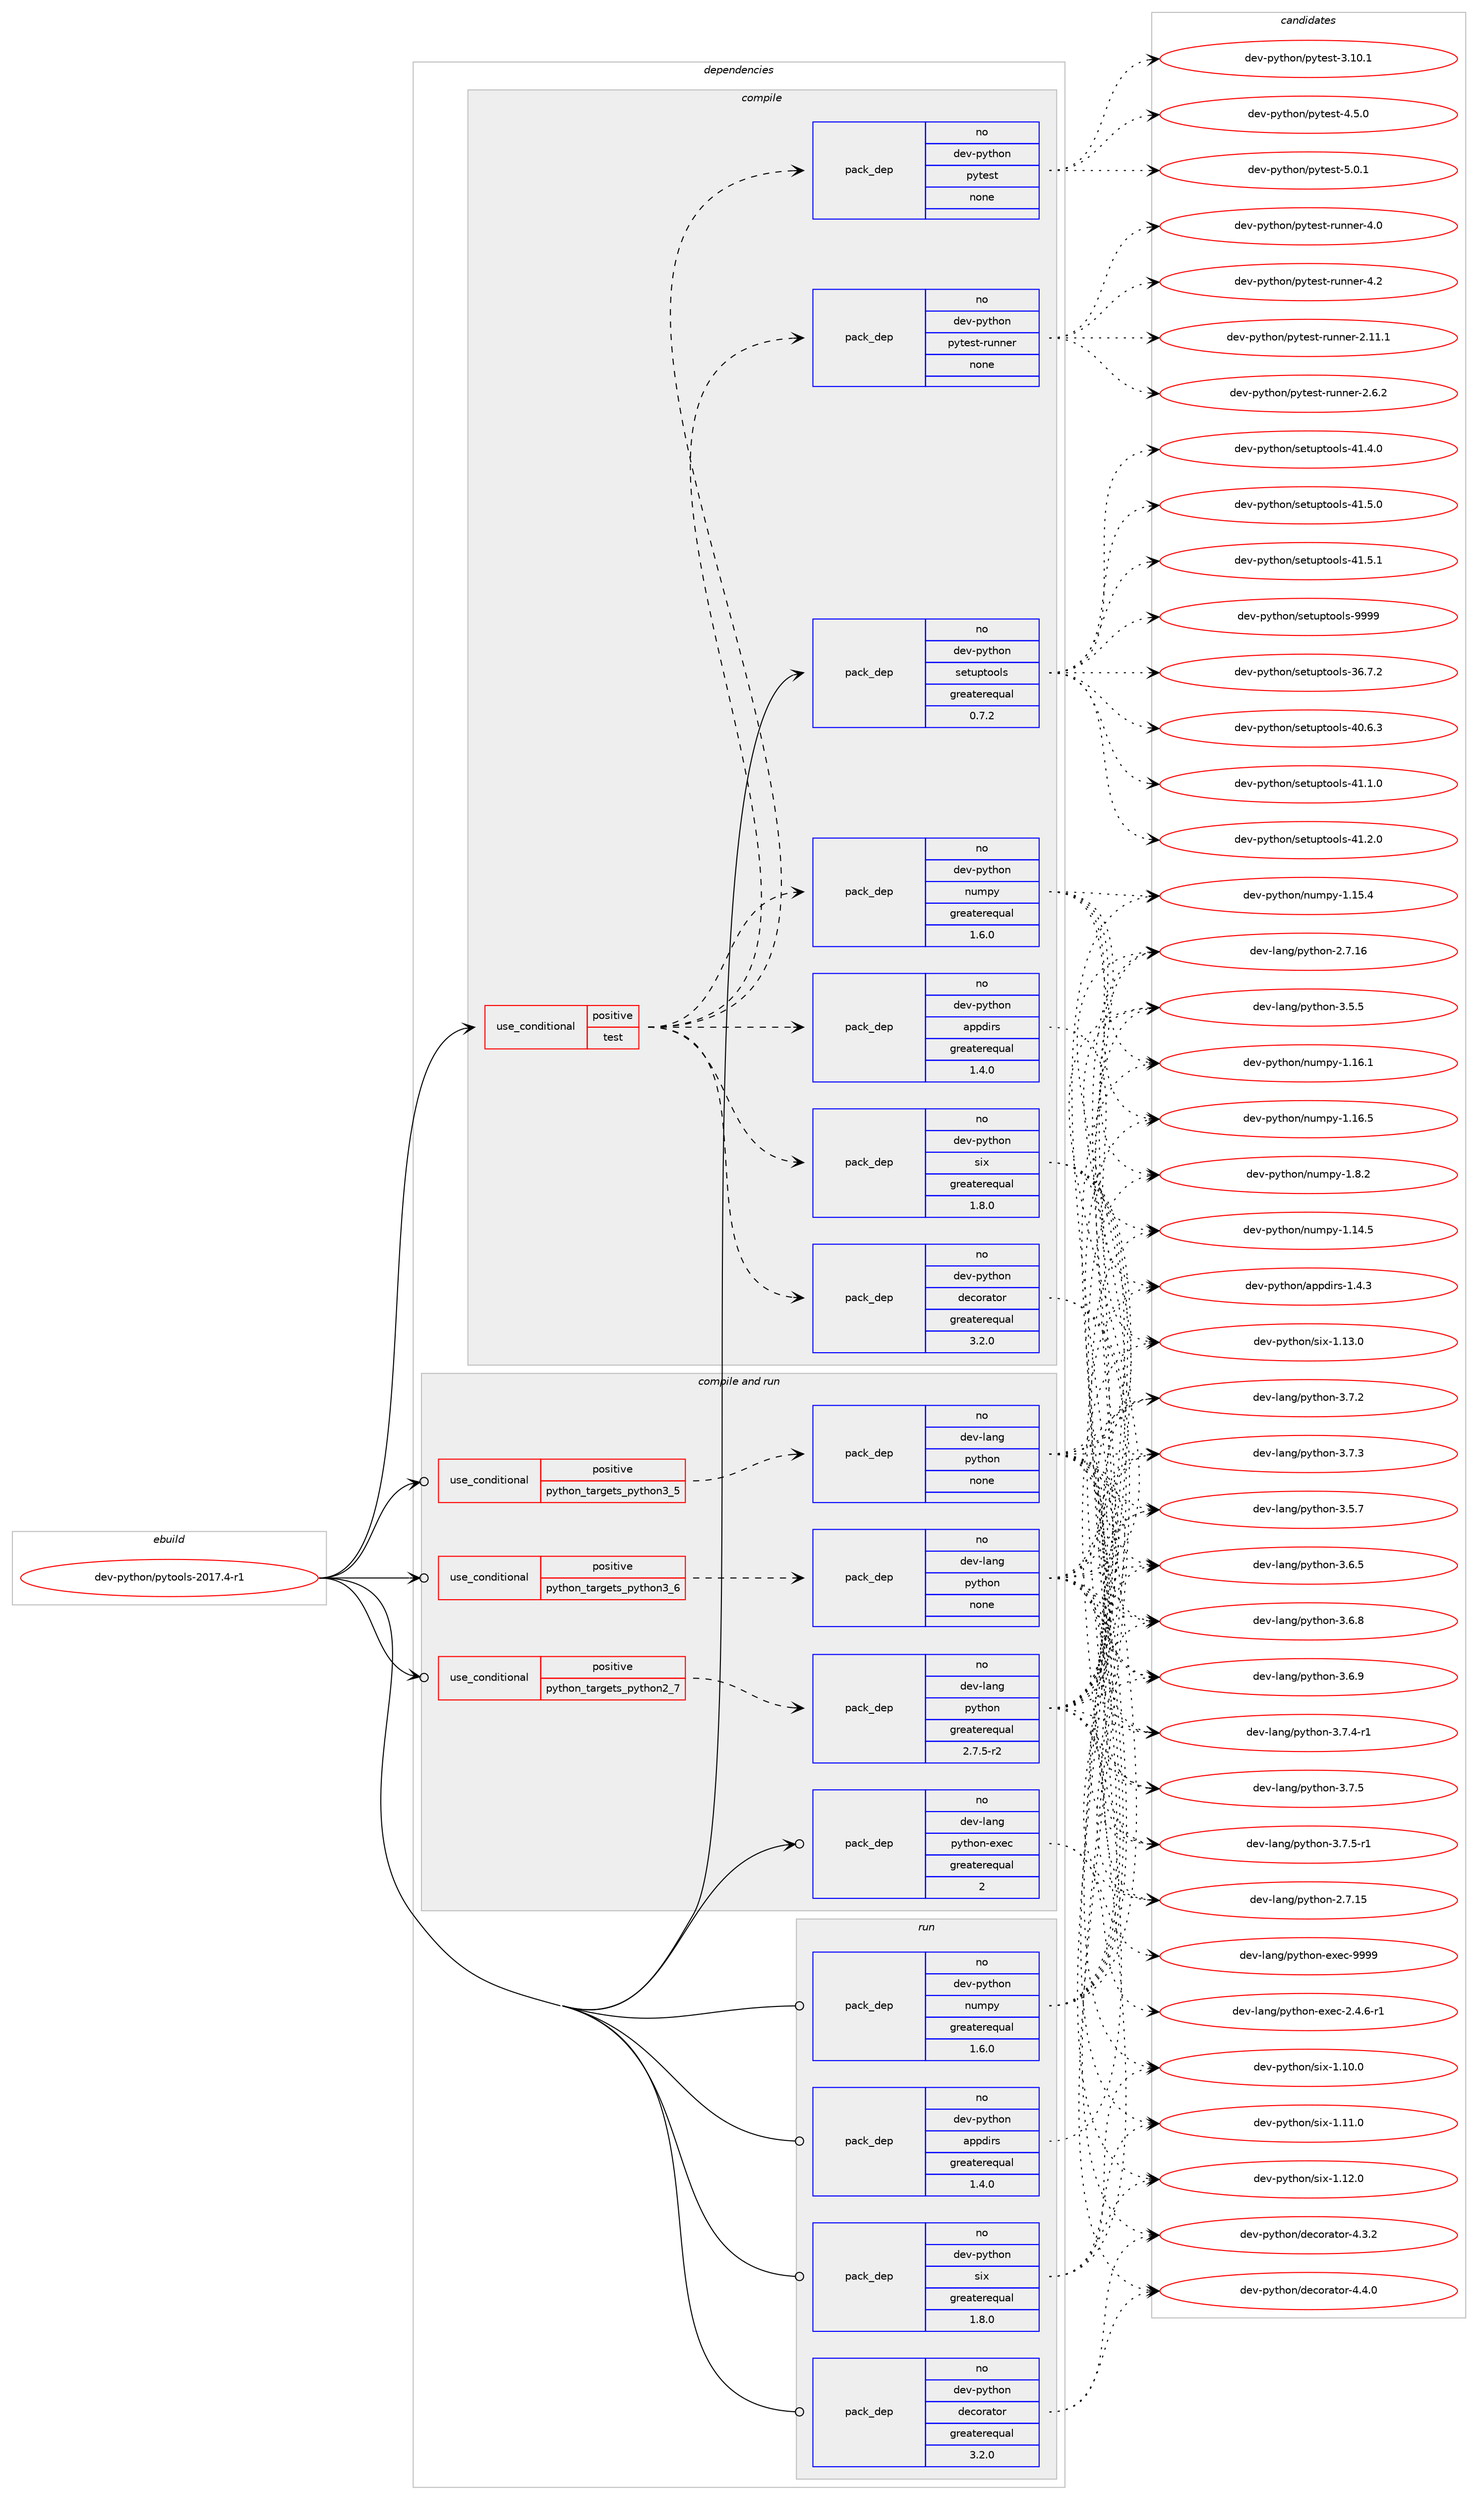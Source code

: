 digraph prolog {

# *************
# Graph options
# *************

newrank=true;
concentrate=true;
compound=true;
graph [rankdir=LR,fontname=Helvetica,fontsize=10,ranksep=1.5];#, ranksep=2.5, nodesep=0.2];
edge  [arrowhead=vee];
node  [fontname=Helvetica,fontsize=10];

# **********
# The ebuild
# **********

subgraph cluster_leftcol {
color=gray;
rank=same;
label=<<i>ebuild</i>>;
id [label="dev-python/pytools-2017.4-r1", color=red, width=4, href="../dev-python/pytools-2017.4-r1.svg"];
}

# ****************
# The dependencies
# ****************

subgraph cluster_midcol {
color=gray;
label=<<i>dependencies</i>>;
subgraph cluster_compile {
fillcolor="#eeeeee";
style=filled;
label=<<i>compile</i>>;
subgraph cond148087 {
dependency633548 [label=<<TABLE BORDER="0" CELLBORDER="1" CELLSPACING="0" CELLPADDING="4"><TR><TD ROWSPAN="3" CELLPADDING="10">use_conditional</TD></TR><TR><TD>positive</TD></TR><TR><TD>test</TD></TR></TABLE>>, shape=none, color=red];
subgraph pack473588 {
dependency633549 [label=<<TABLE BORDER="0" CELLBORDER="1" CELLSPACING="0" CELLPADDING="4" WIDTH="220"><TR><TD ROWSPAN="6" CELLPADDING="30">pack_dep</TD></TR><TR><TD WIDTH="110">no</TD></TR><TR><TD>dev-python</TD></TR><TR><TD>appdirs</TD></TR><TR><TD>greaterequal</TD></TR><TR><TD>1.4.0</TD></TR></TABLE>>, shape=none, color=blue];
}
dependency633548:e -> dependency633549:w [weight=20,style="dashed",arrowhead="vee"];
subgraph pack473589 {
dependency633550 [label=<<TABLE BORDER="0" CELLBORDER="1" CELLSPACING="0" CELLPADDING="4" WIDTH="220"><TR><TD ROWSPAN="6" CELLPADDING="30">pack_dep</TD></TR><TR><TD WIDTH="110">no</TD></TR><TR><TD>dev-python</TD></TR><TR><TD>decorator</TD></TR><TR><TD>greaterequal</TD></TR><TR><TD>3.2.0</TD></TR></TABLE>>, shape=none, color=blue];
}
dependency633548:e -> dependency633550:w [weight=20,style="dashed",arrowhead="vee"];
subgraph pack473590 {
dependency633551 [label=<<TABLE BORDER="0" CELLBORDER="1" CELLSPACING="0" CELLPADDING="4" WIDTH="220"><TR><TD ROWSPAN="6" CELLPADDING="30">pack_dep</TD></TR><TR><TD WIDTH="110">no</TD></TR><TR><TD>dev-python</TD></TR><TR><TD>numpy</TD></TR><TR><TD>greaterequal</TD></TR><TR><TD>1.6.0</TD></TR></TABLE>>, shape=none, color=blue];
}
dependency633548:e -> dependency633551:w [weight=20,style="dashed",arrowhead="vee"];
subgraph pack473591 {
dependency633552 [label=<<TABLE BORDER="0" CELLBORDER="1" CELLSPACING="0" CELLPADDING="4" WIDTH="220"><TR><TD ROWSPAN="6" CELLPADDING="30">pack_dep</TD></TR><TR><TD WIDTH="110">no</TD></TR><TR><TD>dev-python</TD></TR><TR><TD>six</TD></TR><TR><TD>greaterequal</TD></TR><TR><TD>1.8.0</TD></TR></TABLE>>, shape=none, color=blue];
}
dependency633548:e -> dependency633552:w [weight=20,style="dashed",arrowhead="vee"];
subgraph pack473592 {
dependency633553 [label=<<TABLE BORDER="0" CELLBORDER="1" CELLSPACING="0" CELLPADDING="4" WIDTH="220"><TR><TD ROWSPAN="6" CELLPADDING="30">pack_dep</TD></TR><TR><TD WIDTH="110">no</TD></TR><TR><TD>dev-python</TD></TR><TR><TD>pytest</TD></TR><TR><TD>none</TD></TR><TR><TD></TD></TR></TABLE>>, shape=none, color=blue];
}
dependency633548:e -> dependency633553:w [weight=20,style="dashed",arrowhead="vee"];
subgraph pack473593 {
dependency633554 [label=<<TABLE BORDER="0" CELLBORDER="1" CELLSPACING="0" CELLPADDING="4" WIDTH="220"><TR><TD ROWSPAN="6" CELLPADDING="30">pack_dep</TD></TR><TR><TD WIDTH="110">no</TD></TR><TR><TD>dev-python</TD></TR><TR><TD>pytest-runner</TD></TR><TR><TD>none</TD></TR><TR><TD></TD></TR></TABLE>>, shape=none, color=blue];
}
dependency633548:e -> dependency633554:w [weight=20,style="dashed",arrowhead="vee"];
}
id:e -> dependency633548:w [weight=20,style="solid",arrowhead="vee"];
subgraph pack473594 {
dependency633555 [label=<<TABLE BORDER="0" CELLBORDER="1" CELLSPACING="0" CELLPADDING="4" WIDTH="220"><TR><TD ROWSPAN="6" CELLPADDING="30">pack_dep</TD></TR><TR><TD WIDTH="110">no</TD></TR><TR><TD>dev-python</TD></TR><TR><TD>setuptools</TD></TR><TR><TD>greaterequal</TD></TR><TR><TD>0.7.2</TD></TR></TABLE>>, shape=none, color=blue];
}
id:e -> dependency633555:w [weight=20,style="solid",arrowhead="vee"];
}
subgraph cluster_compileandrun {
fillcolor="#eeeeee";
style=filled;
label=<<i>compile and run</i>>;
subgraph cond148088 {
dependency633556 [label=<<TABLE BORDER="0" CELLBORDER="1" CELLSPACING="0" CELLPADDING="4"><TR><TD ROWSPAN="3" CELLPADDING="10">use_conditional</TD></TR><TR><TD>positive</TD></TR><TR><TD>python_targets_python2_7</TD></TR></TABLE>>, shape=none, color=red];
subgraph pack473595 {
dependency633557 [label=<<TABLE BORDER="0" CELLBORDER="1" CELLSPACING="0" CELLPADDING="4" WIDTH="220"><TR><TD ROWSPAN="6" CELLPADDING="30">pack_dep</TD></TR><TR><TD WIDTH="110">no</TD></TR><TR><TD>dev-lang</TD></TR><TR><TD>python</TD></TR><TR><TD>greaterequal</TD></TR><TR><TD>2.7.5-r2</TD></TR></TABLE>>, shape=none, color=blue];
}
dependency633556:e -> dependency633557:w [weight=20,style="dashed",arrowhead="vee"];
}
id:e -> dependency633556:w [weight=20,style="solid",arrowhead="odotvee"];
subgraph cond148089 {
dependency633558 [label=<<TABLE BORDER="0" CELLBORDER="1" CELLSPACING="0" CELLPADDING="4"><TR><TD ROWSPAN="3" CELLPADDING="10">use_conditional</TD></TR><TR><TD>positive</TD></TR><TR><TD>python_targets_python3_5</TD></TR></TABLE>>, shape=none, color=red];
subgraph pack473596 {
dependency633559 [label=<<TABLE BORDER="0" CELLBORDER="1" CELLSPACING="0" CELLPADDING="4" WIDTH="220"><TR><TD ROWSPAN="6" CELLPADDING="30">pack_dep</TD></TR><TR><TD WIDTH="110">no</TD></TR><TR><TD>dev-lang</TD></TR><TR><TD>python</TD></TR><TR><TD>none</TD></TR><TR><TD></TD></TR></TABLE>>, shape=none, color=blue];
}
dependency633558:e -> dependency633559:w [weight=20,style="dashed",arrowhead="vee"];
}
id:e -> dependency633558:w [weight=20,style="solid",arrowhead="odotvee"];
subgraph cond148090 {
dependency633560 [label=<<TABLE BORDER="0" CELLBORDER="1" CELLSPACING="0" CELLPADDING="4"><TR><TD ROWSPAN="3" CELLPADDING="10">use_conditional</TD></TR><TR><TD>positive</TD></TR><TR><TD>python_targets_python3_6</TD></TR></TABLE>>, shape=none, color=red];
subgraph pack473597 {
dependency633561 [label=<<TABLE BORDER="0" CELLBORDER="1" CELLSPACING="0" CELLPADDING="4" WIDTH="220"><TR><TD ROWSPAN="6" CELLPADDING="30">pack_dep</TD></TR><TR><TD WIDTH="110">no</TD></TR><TR><TD>dev-lang</TD></TR><TR><TD>python</TD></TR><TR><TD>none</TD></TR><TR><TD></TD></TR></TABLE>>, shape=none, color=blue];
}
dependency633560:e -> dependency633561:w [weight=20,style="dashed",arrowhead="vee"];
}
id:e -> dependency633560:w [weight=20,style="solid",arrowhead="odotvee"];
subgraph pack473598 {
dependency633562 [label=<<TABLE BORDER="0" CELLBORDER="1" CELLSPACING="0" CELLPADDING="4" WIDTH="220"><TR><TD ROWSPAN="6" CELLPADDING="30">pack_dep</TD></TR><TR><TD WIDTH="110">no</TD></TR><TR><TD>dev-lang</TD></TR><TR><TD>python-exec</TD></TR><TR><TD>greaterequal</TD></TR><TR><TD>2</TD></TR></TABLE>>, shape=none, color=blue];
}
id:e -> dependency633562:w [weight=20,style="solid",arrowhead="odotvee"];
}
subgraph cluster_run {
fillcolor="#eeeeee";
style=filled;
label=<<i>run</i>>;
subgraph pack473599 {
dependency633563 [label=<<TABLE BORDER="0" CELLBORDER="1" CELLSPACING="0" CELLPADDING="4" WIDTH="220"><TR><TD ROWSPAN="6" CELLPADDING="30">pack_dep</TD></TR><TR><TD WIDTH="110">no</TD></TR><TR><TD>dev-python</TD></TR><TR><TD>appdirs</TD></TR><TR><TD>greaterequal</TD></TR><TR><TD>1.4.0</TD></TR></TABLE>>, shape=none, color=blue];
}
id:e -> dependency633563:w [weight=20,style="solid",arrowhead="odot"];
subgraph pack473600 {
dependency633564 [label=<<TABLE BORDER="0" CELLBORDER="1" CELLSPACING="0" CELLPADDING="4" WIDTH="220"><TR><TD ROWSPAN="6" CELLPADDING="30">pack_dep</TD></TR><TR><TD WIDTH="110">no</TD></TR><TR><TD>dev-python</TD></TR><TR><TD>decorator</TD></TR><TR><TD>greaterequal</TD></TR><TR><TD>3.2.0</TD></TR></TABLE>>, shape=none, color=blue];
}
id:e -> dependency633564:w [weight=20,style="solid",arrowhead="odot"];
subgraph pack473601 {
dependency633565 [label=<<TABLE BORDER="0" CELLBORDER="1" CELLSPACING="0" CELLPADDING="4" WIDTH="220"><TR><TD ROWSPAN="6" CELLPADDING="30">pack_dep</TD></TR><TR><TD WIDTH="110">no</TD></TR><TR><TD>dev-python</TD></TR><TR><TD>numpy</TD></TR><TR><TD>greaterequal</TD></TR><TR><TD>1.6.0</TD></TR></TABLE>>, shape=none, color=blue];
}
id:e -> dependency633565:w [weight=20,style="solid",arrowhead="odot"];
subgraph pack473602 {
dependency633566 [label=<<TABLE BORDER="0" CELLBORDER="1" CELLSPACING="0" CELLPADDING="4" WIDTH="220"><TR><TD ROWSPAN="6" CELLPADDING="30">pack_dep</TD></TR><TR><TD WIDTH="110">no</TD></TR><TR><TD>dev-python</TD></TR><TR><TD>six</TD></TR><TR><TD>greaterequal</TD></TR><TR><TD>1.8.0</TD></TR></TABLE>>, shape=none, color=blue];
}
id:e -> dependency633566:w [weight=20,style="solid",arrowhead="odot"];
}
}

# **************
# The candidates
# **************

subgraph cluster_choices {
rank=same;
color=gray;
label=<<i>candidates</i>>;

subgraph choice473588 {
color=black;
nodesep=1;
choice100101118451121211161041111104797112112100105114115454946524651 [label="dev-python/appdirs-1.4.3", color=red, width=4,href="../dev-python/appdirs-1.4.3.svg"];
dependency633549:e -> choice100101118451121211161041111104797112112100105114115454946524651:w [style=dotted,weight="100"];
}
subgraph choice473589 {
color=black;
nodesep=1;
choice10010111845112121116104111110471001019911111497116111114455246514650 [label="dev-python/decorator-4.3.2", color=red, width=4,href="../dev-python/decorator-4.3.2.svg"];
choice10010111845112121116104111110471001019911111497116111114455246524648 [label="dev-python/decorator-4.4.0", color=red, width=4,href="../dev-python/decorator-4.4.0.svg"];
dependency633550:e -> choice10010111845112121116104111110471001019911111497116111114455246514650:w [style=dotted,weight="100"];
dependency633550:e -> choice10010111845112121116104111110471001019911111497116111114455246524648:w [style=dotted,weight="100"];
}
subgraph choice473590 {
color=black;
nodesep=1;
choice100101118451121211161041111104711011710911212145494649524653 [label="dev-python/numpy-1.14.5", color=red, width=4,href="../dev-python/numpy-1.14.5.svg"];
choice100101118451121211161041111104711011710911212145494649534652 [label="dev-python/numpy-1.15.4", color=red, width=4,href="../dev-python/numpy-1.15.4.svg"];
choice100101118451121211161041111104711011710911212145494649544649 [label="dev-python/numpy-1.16.1", color=red, width=4,href="../dev-python/numpy-1.16.1.svg"];
choice100101118451121211161041111104711011710911212145494649544653 [label="dev-python/numpy-1.16.5", color=red, width=4,href="../dev-python/numpy-1.16.5.svg"];
choice1001011184511212111610411111047110117109112121454946564650 [label="dev-python/numpy-1.8.2", color=red, width=4,href="../dev-python/numpy-1.8.2.svg"];
dependency633551:e -> choice100101118451121211161041111104711011710911212145494649524653:w [style=dotted,weight="100"];
dependency633551:e -> choice100101118451121211161041111104711011710911212145494649534652:w [style=dotted,weight="100"];
dependency633551:e -> choice100101118451121211161041111104711011710911212145494649544649:w [style=dotted,weight="100"];
dependency633551:e -> choice100101118451121211161041111104711011710911212145494649544653:w [style=dotted,weight="100"];
dependency633551:e -> choice1001011184511212111610411111047110117109112121454946564650:w [style=dotted,weight="100"];
}
subgraph choice473591 {
color=black;
nodesep=1;
choice100101118451121211161041111104711510512045494649484648 [label="dev-python/six-1.10.0", color=red, width=4,href="../dev-python/six-1.10.0.svg"];
choice100101118451121211161041111104711510512045494649494648 [label="dev-python/six-1.11.0", color=red, width=4,href="../dev-python/six-1.11.0.svg"];
choice100101118451121211161041111104711510512045494649504648 [label="dev-python/six-1.12.0", color=red, width=4,href="../dev-python/six-1.12.0.svg"];
choice100101118451121211161041111104711510512045494649514648 [label="dev-python/six-1.13.0", color=red, width=4,href="../dev-python/six-1.13.0.svg"];
dependency633552:e -> choice100101118451121211161041111104711510512045494649484648:w [style=dotted,weight="100"];
dependency633552:e -> choice100101118451121211161041111104711510512045494649494648:w [style=dotted,weight="100"];
dependency633552:e -> choice100101118451121211161041111104711510512045494649504648:w [style=dotted,weight="100"];
dependency633552:e -> choice100101118451121211161041111104711510512045494649514648:w [style=dotted,weight="100"];
}
subgraph choice473592 {
color=black;
nodesep=1;
choice100101118451121211161041111104711212111610111511645514649484649 [label="dev-python/pytest-3.10.1", color=red, width=4,href="../dev-python/pytest-3.10.1.svg"];
choice1001011184511212111610411111047112121116101115116455246534648 [label="dev-python/pytest-4.5.0", color=red, width=4,href="../dev-python/pytest-4.5.0.svg"];
choice1001011184511212111610411111047112121116101115116455346484649 [label="dev-python/pytest-5.0.1", color=red, width=4,href="../dev-python/pytest-5.0.1.svg"];
dependency633553:e -> choice100101118451121211161041111104711212111610111511645514649484649:w [style=dotted,weight="100"];
dependency633553:e -> choice1001011184511212111610411111047112121116101115116455246534648:w [style=dotted,weight="100"];
dependency633553:e -> choice1001011184511212111610411111047112121116101115116455346484649:w [style=dotted,weight="100"];
}
subgraph choice473593 {
color=black;
nodesep=1;
choice10010111845112121116104111110471121211161011151164511411711011010111445504649494649 [label="dev-python/pytest-runner-2.11.1", color=red, width=4,href="../dev-python/pytest-runner-2.11.1.svg"];
choice100101118451121211161041111104711212111610111511645114117110110101114455046544650 [label="dev-python/pytest-runner-2.6.2", color=red, width=4,href="../dev-python/pytest-runner-2.6.2.svg"];
choice10010111845112121116104111110471121211161011151164511411711011010111445524648 [label="dev-python/pytest-runner-4.0", color=red, width=4,href="../dev-python/pytest-runner-4.0.svg"];
choice10010111845112121116104111110471121211161011151164511411711011010111445524650 [label="dev-python/pytest-runner-4.2", color=red, width=4,href="../dev-python/pytest-runner-4.2.svg"];
dependency633554:e -> choice10010111845112121116104111110471121211161011151164511411711011010111445504649494649:w [style=dotted,weight="100"];
dependency633554:e -> choice100101118451121211161041111104711212111610111511645114117110110101114455046544650:w [style=dotted,weight="100"];
dependency633554:e -> choice10010111845112121116104111110471121211161011151164511411711011010111445524648:w [style=dotted,weight="100"];
dependency633554:e -> choice10010111845112121116104111110471121211161011151164511411711011010111445524650:w [style=dotted,weight="100"];
}
subgraph choice473594 {
color=black;
nodesep=1;
choice100101118451121211161041111104711510111611711211611111110811545515446554650 [label="dev-python/setuptools-36.7.2", color=red, width=4,href="../dev-python/setuptools-36.7.2.svg"];
choice100101118451121211161041111104711510111611711211611111110811545524846544651 [label="dev-python/setuptools-40.6.3", color=red, width=4,href="../dev-python/setuptools-40.6.3.svg"];
choice100101118451121211161041111104711510111611711211611111110811545524946494648 [label="dev-python/setuptools-41.1.0", color=red, width=4,href="../dev-python/setuptools-41.1.0.svg"];
choice100101118451121211161041111104711510111611711211611111110811545524946504648 [label="dev-python/setuptools-41.2.0", color=red, width=4,href="../dev-python/setuptools-41.2.0.svg"];
choice100101118451121211161041111104711510111611711211611111110811545524946524648 [label="dev-python/setuptools-41.4.0", color=red, width=4,href="../dev-python/setuptools-41.4.0.svg"];
choice100101118451121211161041111104711510111611711211611111110811545524946534648 [label="dev-python/setuptools-41.5.0", color=red, width=4,href="../dev-python/setuptools-41.5.0.svg"];
choice100101118451121211161041111104711510111611711211611111110811545524946534649 [label="dev-python/setuptools-41.5.1", color=red, width=4,href="../dev-python/setuptools-41.5.1.svg"];
choice10010111845112121116104111110471151011161171121161111111081154557575757 [label="dev-python/setuptools-9999", color=red, width=4,href="../dev-python/setuptools-9999.svg"];
dependency633555:e -> choice100101118451121211161041111104711510111611711211611111110811545515446554650:w [style=dotted,weight="100"];
dependency633555:e -> choice100101118451121211161041111104711510111611711211611111110811545524846544651:w [style=dotted,weight="100"];
dependency633555:e -> choice100101118451121211161041111104711510111611711211611111110811545524946494648:w [style=dotted,weight="100"];
dependency633555:e -> choice100101118451121211161041111104711510111611711211611111110811545524946504648:w [style=dotted,weight="100"];
dependency633555:e -> choice100101118451121211161041111104711510111611711211611111110811545524946524648:w [style=dotted,weight="100"];
dependency633555:e -> choice100101118451121211161041111104711510111611711211611111110811545524946534648:w [style=dotted,weight="100"];
dependency633555:e -> choice100101118451121211161041111104711510111611711211611111110811545524946534649:w [style=dotted,weight="100"];
dependency633555:e -> choice10010111845112121116104111110471151011161171121161111111081154557575757:w [style=dotted,weight="100"];
}
subgraph choice473595 {
color=black;
nodesep=1;
choice10010111845108971101034711212111610411111045504655464953 [label="dev-lang/python-2.7.15", color=red, width=4,href="../dev-lang/python-2.7.15.svg"];
choice10010111845108971101034711212111610411111045504655464954 [label="dev-lang/python-2.7.16", color=red, width=4,href="../dev-lang/python-2.7.16.svg"];
choice100101118451089711010347112121116104111110455146534653 [label="dev-lang/python-3.5.5", color=red, width=4,href="../dev-lang/python-3.5.5.svg"];
choice100101118451089711010347112121116104111110455146534655 [label="dev-lang/python-3.5.7", color=red, width=4,href="../dev-lang/python-3.5.7.svg"];
choice100101118451089711010347112121116104111110455146544653 [label="dev-lang/python-3.6.5", color=red, width=4,href="../dev-lang/python-3.6.5.svg"];
choice100101118451089711010347112121116104111110455146544656 [label="dev-lang/python-3.6.8", color=red, width=4,href="../dev-lang/python-3.6.8.svg"];
choice100101118451089711010347112121116104111110455146544657 [label="dev-lang/python-3.6.9", color=red, width=4,href="../dev-lang/python-3.6.9.svg"];
choice100101118451089711010347112121116104111110455146554650 [label="dev-lang/python-3.7.2", color=red, width=4,href="../dev-lang/python-3.7.2.svg"];
choice100101118451089711010347112121116104111110455146554651 [label="dev-lang/python-3.7.3", color=red, width=4,href="../dev-lang/python-3.7.3.svg"];
choice1001011184510897110103471121211161041111104551465546524511449 [label="dev-lang/python-3.7.4-r1", color=red, width=4,href="../dev-lang/python-3.7.4-r1.svg"];
choice100101118451089711010347112121116104111110455146554653 [label="dev-lang/python-3.7.5", color=red, width=4,href="../dev-lang/python-3.7.5.svg"];
choice1001011184510897110103471121211161041111104551465546534511449 [label="dev-lang/python-3.7.5-r1", color=red, width=4,href="../dev-lang/python-3.7.5-r1.svg"];
dependency633557:e -> choice10010111845108971101034711212111610411111045504655464953:w [style=dotted,weight="100"];
dependency633557:e -> choice10010111845108971101034711212111610411111045504655464954:w [style=dotted,weight="100"];
dependency633557:e -> choice100101118451089711010347112121116104111110455146534653:w [style=dotted,weight="100"];
dependency633557:e -> choice100101118451089711010347112121116104111110455146534655:w [style=dotted,weight="100"];
dependency633557:e -> choice100101118451089711010347112121116104111110455146544653:w [style=dotted,weight="100"];
dependency633557:e -> choice100101118451089711010347112121116104111110455146544656:w [style=dotted,weight="100"];
dependency633557:e -> choice100101118451089711010347112121116104111110455146544657:w [style=dotted,weight="100"];
dependency633557:e -> choice100101118451089711010347112121116104111110455146554650:w [style=dotted,weight="100"];
dependency633557:e -> choice100101118451089711010347112121116104111110455146554651:w [style=dotted,weight="100"];
dependency633557:e -> choice1001011184510897110103471121211161041111104551465546524511449:w [style=dotted,weight="100"];
dependency633557:e -> choice100101118451089711010347112121116104111110455146554653:w [style=dotted,weight="100"];
dependency633557:e -> choice1001011184510897110103471121211161041111104551465546534511449:w [style=dotted,weight="100"];
}
subgraph choice473596 {
color=black;
nodesep=1;
choice10010111845108971101034711212111610411111045504655464953 [label="dev-lang/python-2.7.15", color=red, width=4,href="../dev-lang/python-2.7.15.svg"];
choice10010111845108971101034711212111610411111045504655464954 [label="dev-lang/python-2.7.16", color=red, width=4,href="../dev-lang/python-2.7.16.svg"];
choice100101118451089711010347112121116104111110455146534653 [label="dev-lang/python-3.5.5", color=red, width=4,href="../dev-lang/python-3.5.5.svg"];
choice100101118451089711010347112121116104111110455146534655 [label="dev-lang/python-3.5.7", color=red, width=4,href="../dev-lang/python-3.5.7.svg"];
choice100101118451089711010347112121116104111110455146544653 [label="dev-lang/python-3.6.5", color=red, width=4,href="../dev-lang/python-3.6.5.svg"];
choice100101118451089711010347112121116104111110455146544656 [label="dev-lang/python-3.6.8", color=red, width=4,href="../dev-lang/python-3.6.8.svg"];
choice100101118451089711010347112121116104111110455146544657 [label="dev-lang/python-3.6.9", color=red, width=4,href="../dev-lang/python-3.6.9.svg"];
choice100101118451089711010347112121116104111110455146554650 [label="dev-lang/python-3.7.2", color=red, width=4,href="../dev-lang/python-3.7.2.svg"];
choice100101118451089711010347112121116104111110455146554651 [label="dev-lang/python-3.7.3", color=red, width=4,href="../dev-lang/python-3.7.3.svg"];
choice1001011184510897110103471121211161041111104551465546524511449 [label="dev-lang/python-3.7.4-r1", color=red, width=4,href="../dev-lang/python-3.7.4-r1.svg"];
choice100101118451089711010347112121116104111110455146554653 [label="dev-lang/python-3.7.5", color=red, width=4,href="../dev-lang/python-3.7.5.svg"];
choice1001011184510897110103471121211161041111104551465546534511449 [label="dev-lang/python-3.7.5-r1", color=red, width=4,href="../dev-lang/python-3.7.5-r1.svg"];
dependency633559:e -> choice10010111845108971101034711212111610411111045504655464953:w [style=dotted,weight="100"];
dependency633559:e -> choice10010111845108971101034711212111610411111045504655464954:w [style=dotted,weight="100"];
dependency633559:e -> choice100101118451089711010347112121116104111110455146534653:w [style=dotted,weight="100"];
dependency633559:e -> choice100101118451089711010347112121116104111110455146534655:w [style=dotted,weight="100"];
dependency633559:e -> choice100101118451089711010347112121116104111110455146544653:w [style=dotted,weight="100"];
dependency633559:e -> choice100101118451089711010347112121116104111110455146544656:w [style=dotted,weight="100"];
dependency633559:e -> choice100101118451089711010347112121116104111110455146544657:w [style=dotted,weight="100"];
dependency633559:e -> choice100101118451089711010347112121116104111110455146554650:w [style=dotted,weight="100"];
dependency633559:e -> choice100101118451089711010347112121116104111110455146554651:w [style=dotted,weight="100"];
dependency633559:e -> choice1001011184510897110103471121211161041111104551465546524511449:w [style=dotted,weight="100"];
dependency633559:e -> choice100101118451089711010347112121116104111110455146554653:w [style=dotted,weight="100"];
dependency633559:e -> choice1001011184510897110103471121211161041111104551465546534511449:w [style=dotted,weight="100"];
}
subgraph choice473597 {
color=black;
nodesep=1;
choice10010111845108971101034711212111610411111045504655464953 [label="dev-lang/python-2.7.15", color=red, width=4,href="../dev-lang/python-2.7.15.svg"];
choice10010111845108971101034711212111610411111045504655464954 [label="dev-lang/python-2.7.16", color=red, width=4,href="../dev-lang/python-2.7.16.svg"];
choice100101118451089711010347112121116104111110455146534653 [label="dev-lang/python-3.5.5", color=red, width=4,href="../dev-lang/python-3.5.5.svg"];
choice100101118451089711010347112121116104111110455146534655 [label="dev-lang/python-3.5.7", color=red, width=4,href="../dev-lang/python-3.5.7.svg"];
choice100101118451089711010347112121116104111110455146544653 [label="dev-lang/python-3.6.5", color=red, width=4,href="../dev-lang/python-3.6.5.svg"];
choice100101118451089711010347112121116104111110455146544656 [label="dev-lang/python-3.6.8", color=red, width=4,href="../dev-lang/python-3.6.8.svg"];
choice100101118451089711010347112121116104111110455146544657 [label="dev-lang/python-3.6.9", color=red, width=4,href="../dev-lang/python-3.6.9.svg"];
choice100101118451089711010347112121116104111110455146554650 [label="dev-lang/python-3.7.2", color=red, width=4,href="../dev-lang/python-3.7.2.svg"];
choice100101118451089711010347112121116104111110455146554651 [label="dev-lang/python-3.7.3", color=red, width=4,href="../dev-lang/python-3.7.3.svg"];
choice1001011184510897110103471121211161041111104551465546524511449 [label="dev-lang/python-3.7.4-r1", color=red, width=4,href="../dev-lang/python-3.7.4-r1.svg"];
choice100101118451089711010347112121116104111110455146554653 [label="dev-lang/python-3.7.5", color=red, width=4,href="../dev-lang/python-3.7.5.svg"];
choice1001011184510897110103471121211161041111104551465546534511449 [label="dev-lang/python-3.7.5-r1", color=red, width=4,href="../dev-lang/python-3.7.5-r1.svg"];
dependency633561:e -> choice10010111845108971101034711212111610411111045504655464953:w [style=dotted,weight="100"];
dependency633561:e -> choice10010111845108971101034711212111610411111045504655464954:w [style=dotted,weight="100"];
dependency633561:e -> choice100101118451089711010347112121116104111110455146534653:w [style=dotted,weight="100"];
dependency633561:e -> choice100101118451089711010347112121116104111110455146534655:w [style=dotted,weight="100"];
dependency633561:e -> choice100101118451089711010347112121116104111110455146544653:w [style=dotted,weight="100"];
dependency633561:e -> choice100101118451089711010347112121116104111110455146544656:w [style=dotted,weight="100"];
dependency633561:e -> choice100101118451089711010347112121116104111110455146544657:w [style=dotted,weight="100"];
dependency633561:e -> choice100101118451089711010347112121116104111110455146554650:w [style=dotted,weight="100"];
dependency633561:e -> choice100101118451089711010347112121116104111110455146554651:w [style=dotted,weight="100"];
dependency633561:e -> choice1001011184510897110103471121211161041111104551465546524511449:w [style=dotted,weight="100"];
dependency633561:e -> choice100101118451089711010347112121116104111110455146554653:w [style=dotted,weight="100"];
dependency633561:e -> choice1001011184510897110103471121211161041111104551465546534511449:w [style=dotted,weight="100"];
}
subgraph choice473598 {
color=black;
nodesep=1;
choice10010111845108971101034711212111610411111045101120101994550465246544511449 [label="dev-lang/python-exec-2.4.6-r1", color=red, width=4,href="../dev-lang/python-exec-2.4.6-r1.svg"];
choice10010111845108971101034711212111610411111045101120101994557575757 [label="dev-lang/python-exec-9999", color=red, width=4,href="../dev-lang/python-exec-9999.svg"];
dependency633562:e -> choice10010111845108971101034711212111610411111045101120101994550465246544511449:w [style=dotted,weight="100"];
dependency633562:e -> choice10010111845108971101034711212111610411111045101120101994557575757:w [style=dotted,weight="100"];
}
subgraph choice473599 {
color=black;
nodesep=1;
choice100101118451121211161041111104797112112100105114115454946524651 [label="dev-python/appdirs-1.4.3", color=red, width=4,href="../dev-python/appdirs-1.4.3.svg"];
dependency633563:e -> choice100101118451121211161041111104797112112100105114115454946524651:w [style=dotted,weight="100"];
}
subgraph choice473600 {
color=black;
nodesep=1;
choice10010111845112121116104111110471001019911111497116111114455246514650 [label="dev-python/decorator-4.3.2", color=red, width=4,href="../dev-python/decorator-4.3.2.svg"];
choice10010111845112121116104111110471001019911111497116111114455246524648 [label="dev-python/decorator-4.4.0", color=red, width=4,href="../dev-python/decorator-4.4.0.svg"];
dependency633564:e -> choice10010111845112121116104111110471001019911111497116111114455246514650:w [style=dotted,weight="100"];
dependency633564:e -> choice10010111845112121116104111110471001019911111497116111114455246524648:w [style=dotted,weight="100"];
}
subgraph choice473601 {
color=black;
nodesep=1;
choice100101118451121211161041111104711011710911212145494649524653 [label="dev-python/numpy-1.14.5", color=red, width=4,href="../dev-python/numpy-1.14.5.svg"];
choice100101118451121211161041111104711011710911212145494649534652 [label="dev-python/numpy-1.15.4", color=red, width=4,href="../dev-python/numpy-1.15.4.svg"];
choice100101118451121211161041111104711011710911212145494649544649 [label="dev-python/numpy-1.16.1", color=red, width=4,href="../dev-python/numpy-1.16.1.svg"];
choice100101118451121211161041111104711011710911212145494649544653 [label="dev-python/numpy-1.16.5", color=red, width=4,href="../dev-python/numpy-1.16.5.svg"];
choice1001011184511212111610411111047110117109112121454946564650 [label="dev-python/numpy-1.8.2", color=red, width=4,href="../dev-python/numpy-1.8.2.svg"];
dependency633565:e -> choice100101118451121211161041111104711011710911212145494649524653:w [style=dotted,weight="100"];
dependency633565:e -> choice100101118451121211161041111104711011710911212145494649534652:w [style=dotted,weight="100"];
dependency633565:e -> choice100101118451121211161041111104711011710911212145494649544649:w [style=dotted,weight="100"];
dependency633565:e -> choice100101118451121211161041111104711011710911212145494649544653:w [style=dotted,weight="100"];
dependency633565:e -> choice1001011184511212111610411111047110117109112121454946564650:w [style=dotted,weight="100"];
}
subgraph choice473602 {
color=black;
nodesep=1;
choice100101118451121211161041111104711510512045494649484648 [label="dev-python/six-1.10.0", color=red, width=4,href="../dev-python/six-1.10.0.svg"];
choice100101118451121211161041111104711510512045494649494648 [label="dev-python/six-1.11.0", color=red, width=4,href="../dev-python/six-1.11.0.svg"];
choice100101118451121211161041111104711510512045494649504648 [label="dev-python/six-1.12.0", color=red, width=4,href="../dev-python/six-1.12.0.svg"];
choice100101118451121211161041111104711510512045494649514648 [label="dev-python/six-1.13.0", color=red, width=4,href="../dev-python/six-1.13.0.svg"];
dependency633566:e -> choice100101118451121211161041111104711510512045494649484648:w [style=dotted,weight="100"];
dependency633566:e -> choice100101118451121211161041111104711510512045494649494648:w [style=dotted,weight="100"];
dependency633566:e -> choice100101118451121211161041111104711510512045494649504648:w [style=dotted,weight="100"];
dependency633566:e -> choice100101118451121211161041111104711510512045494649514648:w [style=dotted,weight="100"];
}
}

}
